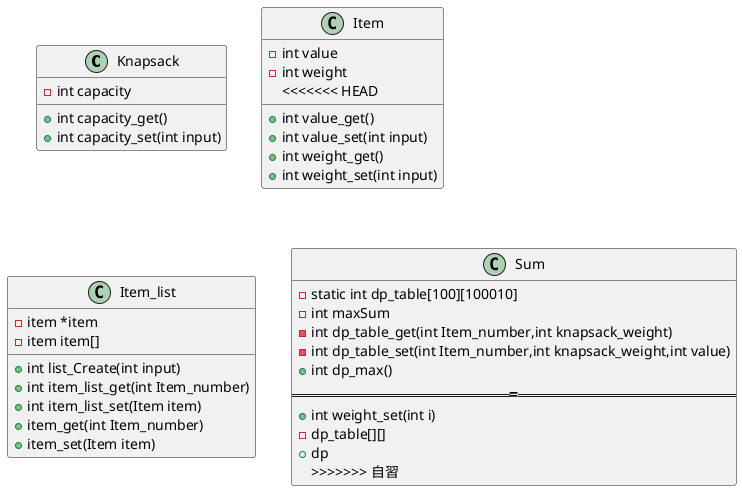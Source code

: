 @startuml
class Knapsack{
    -int capacity
    +int capacity_get()
    +int capacity_set(int input)
}
class Item{
    -int value
    -int weight
    +int value_get()
    +int value_set(int input)
    +int weight_get()
<<<<<<< HEAD
    +int weight_set(int input)
}

class Item_list{
    -item *item
    +int list_Create(int input)
    +int item_list_get(int Item_number)
    +int item_list_set(Item item)
}

class Sum{
    -static int dp_table[100][100010]
    -int maxSum
    -int dp_table_get(int Item_number,int knapsack_weight)
    -int dp_table_set(int Item_number,int knapsack_weight,int value)
    +int dp_max()
=======
    +int weight_set(int i)
}

class Item_list{
    -item item[]
    +item_get(int Item_number)
    +item_set(Item item)
}

class Sum{
    -dp_table[][]
    +dp
>>>>>>> 自習
}
@enduml